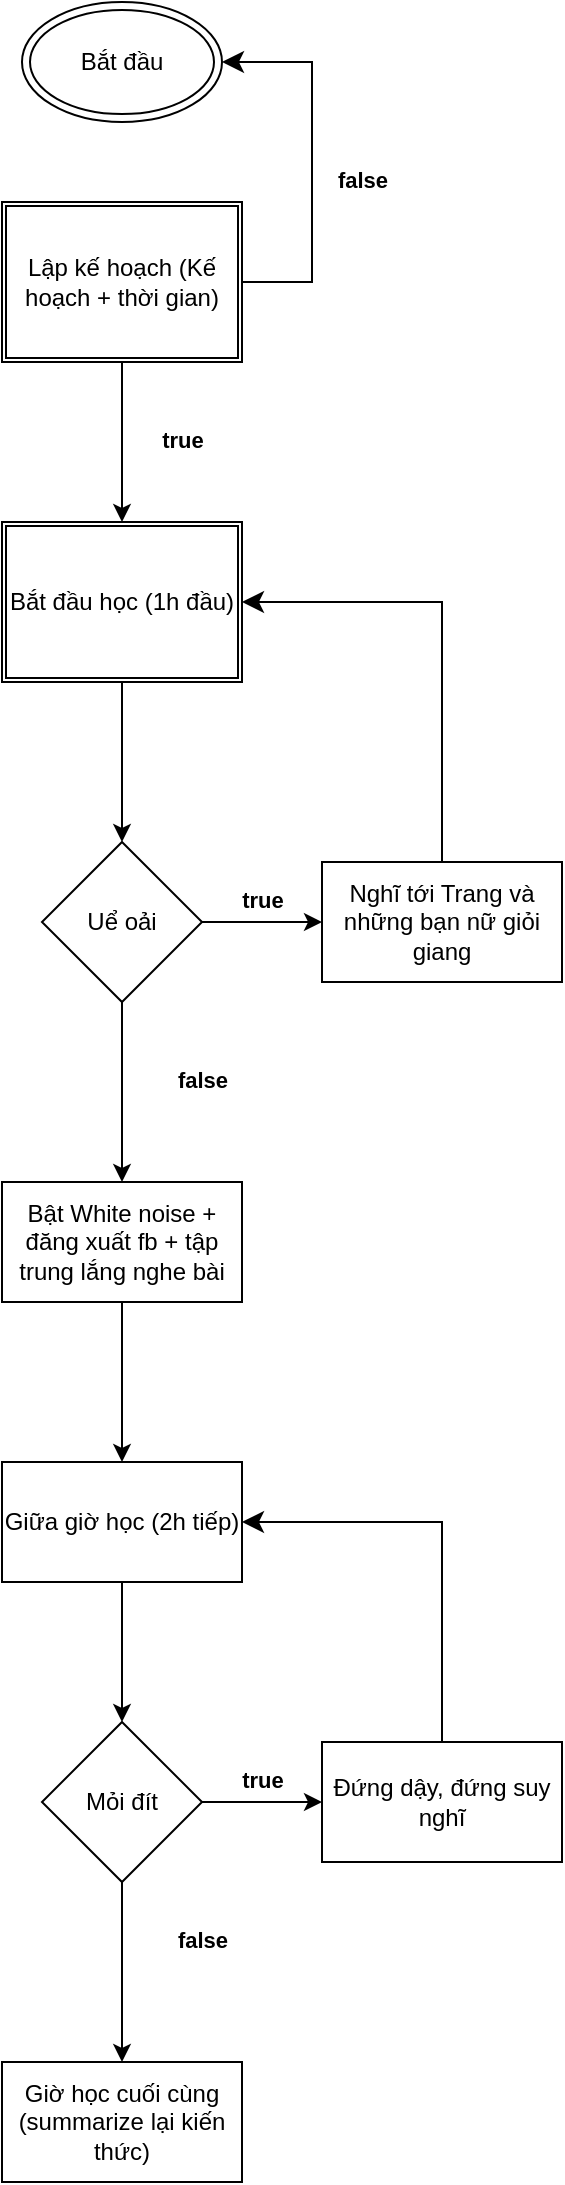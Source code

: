 <mxfile>
    <diagram id="ArlnivoYiii8AYbS8hyW" name="Page-1">
        <mxGraphModel dx="1139" dy="735" grid="1" gridSize="10" guides="1" tooltips="1" connect="1" arrows="1" fold="1" page="1" pageScale="1" pageWidth="850" pageHeight="1100" math="0" shadow="0">
            <root>
                <mxCell id="0"/>
                <mxCell id="1" parent="0"/>
                <mxCell id="2" value="Bắt đầu" style="ellipse;shape=doubleEllipse;whiteSpace=wrap;html=1;" vertex="1" parent="1">
                    <mxGeometry x="280" y="200" width="100" height="60" as="geometry"/>
                </mxCell>
                <mxCell id="5" value="" style="edgeStyle=none;html=1;" edge="1" parent="1" source="3" target="4">
                    <mxGeometry relative="1" as="geometry"/>
                </mxCell>
                <mxCell id="3" value="Lập kế hoạch (Kế hoạch + thời gian)" style="shape=ext;double=1;rounded=0;whiteSpace=wrap;html=1;" vertex="1" parent="1">
                    <mxGeometry x="270" y="300" width="120" height="80" as="geometry"/>
                </mxCell>
                <mxCell id="10" value="" style="edgeStyle=none;html=1;" edge="1" parent="1" source="4" target="9">
                    <mxGeometry relative="1" as="geometry"/>
                </mxCell>
                <mxCell id="4" value="Bắt đầu học (1h đầu)" style="shape=ext;double=1;rounded=0;whiteSpace=wrap;html=1;" vertex="1" parent="1">
                    <mxGeometry x="270" y="460" width="120" height="80" as="geometry"/>
                </mxCell>
                <mxCell id="8" value="" style="edgeStyle=elbowEdgeStyle;elbow=horizontal;endArrow=classic;html=1;curved=0;rounded=0;endSize=8;startSize=8;exitX=1;exitY=0.5;exitDx=0;exitDy=0;entryX=1;entryY=0.5;entryDx=0;entryDy=0;" edge="1" parent="1" source="3" target="2">
                    <mxGeometry width="50" height="50" relative="1" as="geometry">
                        <mxPoint x="400" y="400" as="sourcePoint"/>
                        <mxPoint x="450" y="240" as="targetPoint"/>
                        <Array as="points">
                            <mxPoint x="425" y="330"/>
                        </Array>
                    </mxGeometry>
                </mxCell>
                <mxCell id="12" value="" style="edgeStyle=none;html=1;" edge="1" parent="1" source="9" target="11">
                    <mxGeometry relative="1" as="geometry"/>
                </mxCell>
                <mxCell id="28" value="" style="edgeStyle=none;html=1;fontSize=11;" edge="1" parent="1" source="9" target="27">
                    <mxGeometry relative="1" as="geometry"/>
                </mxCell>
                <mxCell id="9" value="Uể oải" style="rhombus;whiteSpace=wrap;html=1;rounded=0;" vertex="1" parent="1">
                    <mxGeometry x="290" y="620" width="80" height="80" as="geometry"/>
                </mxCell>
                <mxCell id="11" value="Nghĩ tới Trang và những bạn nữ giỏi giang" style="rounded=0;whiteSpace=wrap;html=1;" vertex="1" parent="1">
                    <mxGeometry x="430" y="630" width="120" height="60" as="geometry"/>
                </mxCell>
                <mxCell id="13" value="" style="edgeStyle=elbowEdgeStyle;elbow=horizontal;endArrow=classic;html=1;curved=0;rounded=0;endSize=8;startSize=8;exitX=0.5;exitY=0;exitDx=0;exitDy=0;entryX=1;entryY=0.5;entryDx=0;entryDy=0;" edge="1" parent="1" source="11" target="4">
                    <mxGeometry width="50" height="50" relative="1" as="geometry">
                        <mxPoint x="400" y="570" as="sourcePoint"/>
                        <mxPoint x="450" y="520" as="targetPoint"/>
                        <Array as="points">
                            <mxPoint x="490" y="580"/>
                        </Array>
                    </mxGeometry>
                </mxCell>
                <mxCell id="17" value="&lt;font style=&quot;font-size: 11px;&quot;&gt;true&lt;/font&gt;" style="text;strokeColor=none;fillColor=none;html=1;fontSize=24;fontStyle=1;verticalAlign=middle;align=center;" vertex="1" parent="1">
                    <mxGeometry x="380" y="640" width="40" height="10" as="geometry"/>
                </mxCell>
                <mxCell id="21" value="&lt;font style=&quot;font-size: 11px;&quot;&gt;true&lt;/font&gt;" style="text;strokeColor=none;fillColor=none;html=1;fontSize=24;fontStyle=1;verticalAlign=middle;align=center;" vertex="1" parent="1">
                    <mxGeometry x="340" y="410" width="40" height="10" as="geometry"/>
                </mxCell>
                <mxCell id="25" value="&lt;font style=&quot;font-size: 11px;&quot;&gt;false&lt;br&gt;&lt;/font&gt;" style="text;strokeColor=none;fillColor=none;html=1;fontSize=24;fontStyle=1;verticalAlign=middle;align=center;" vertex="1" parent="1">
                    <mxGeometry x="430" y="280" width="40" height="10" as="geometry"/>
                </mxCell>
                <mxCell id="26" value="&lt;font style=&quot;font-size: 11px;&quot;&gt;false&lt;br&gt;&lt;/font&gt;" style="text;strokeColor=none;fillColor=none;html=1;fontSize=24;fontStyle=1;verticalAlign=middle;align=center;" vertex="1" parent="1">
                    <mxGeometry x="350" y="730" width="40" height="10" as="geometry"/>
                </mxCell>
                <mxCell id="30" value="" style="edgeStyle=none;html=1;fontSize=11;" edge="1" parent="1" source="27" target="29">
                    <mxGeometry relative="1" as="geometry"/>
                </mxCell>
                <mxCell id="27" value="Bật White noise + đăng xuất fb + tập trung lắng nghe bài" style="whiteSpace=wrap;html=1;rounded=0;" vertex="1" parent="1">
                    <mxGeometry x="270" y="790" width="120" height="60" as="geometry"/>
                </mxCell>
                <mxCell id="32" value="" style="edgeStyle=none;html=1;fontSize=11;" edge="1" parent="1" source="29" target="31">
                    <mxGeometry relative="1" as="geometry"/>
                </mxCell>
                <mxCell id="29" value="Giữa giờ học (2h tiếp)" style="whiteSpace=wrap;html=1;rounded=0;" vertex="1" parent="1">
                    <mxGeometry x="270" y="930" width="120" height="60" as="geometry"/>
                </mxCell>
                <mxCell id="34" value="" style="edgeStyle=none;html=1;fontSize=11;" edge="1" parent="1" source="31" target="33">
                    <mxGeometry relative="1" as="geometry"/>
                </mxCell>
                <mxCell id="38" value="" style="edgeStyle=none;html=1;fontSize=11;" edge="1" parent="1" source="31" target="37">
                    <mxGeometry relative="1" as="geometry"/>
                </mxCell>
                <mxCell id="31" value="Mỏi đít" style="rhombus;whiteSpace=wrap;html=1;rounded=0;" vertex="1" parent="1">
                    <mxGeometry x="290" y="1060" width="80" height="80" as="geometry"/>
                </mxCell>
                <mxCell id="33" value="Đứng dậy, đứng suy nghĩ" style="whiteSpace=wrap;html=1;rounded=0;" vertex="1" parent="1">
                    <mxGeometry x="430" y="1070" width="120" height="60" as="geometry"/>
                </mxCell>
                <mxCell id="36" value="" style="edgeStyle=elbowEdgeStyle;elbow=horizontal;endArrow=classic;html=1;curved=0;rounded=0;endSize=8;startSize=8;fontSize=11;exitX=0.5;exitY=0;exitDx=0;exitDy=0;entryX=1;entryY=0.5;entryDx=0;entryDy=0;" edge="1" parent="1" source="33" target="29">
                    <mxGeometry width="50" height="50" relative="1" as="geometry">
                        <mxPoint x="400" y="940" as="sourcePoint"/>
                        <mxPoint x="450" y="890" as="targetPoint"/>
                        <Array as="points">
                            <mxPoint x="490" y="970"/>
                        </Array>
                    </mxGeometry>
                </mxCell>
                <mxCell id="37" value="Giờ học cuối cùng (summarize lại kiến thức)" style="whiteSpace=wrap;html=1;rounded=0;" vertex="1" parent="1">
                    <mxGeometry x="270" y="1230" width="120" height="60" as="geometry"/>
                </mxCell>
                <mxCell id="39" value="&lt;font style=&quot;font-size: 11px;&quot;&gt;false&lt;br&gt;&lt;/font&gt;" style="text;strokeColor=none;fillColor=none;html=1;fontSize=24;fontStyle=1;verticalAlign=middle;align=center;" vertex="1" parent="1">
                    <mxGeometry x="350" y="1160" width="40" height="10" as="geometry"/>
                </mxCell>
                <mxCell id="40" value="&lt;font style=&quot;font-size: 11px;&quot;&gt;true&lt;/font&gt;" style="text;strokeColor=none;fillColor=none;html=1;fontSize=24;fontStyle=1;verticalAlign=middle;align=center;" vertex="1" parent="1">
                    <mxGeometry x="380" y="1080" width="40" height="10" as="geometry"/>
                </mxCell>
            </root>
        </mxGraphModel>
    </diagram>
</mxfile>